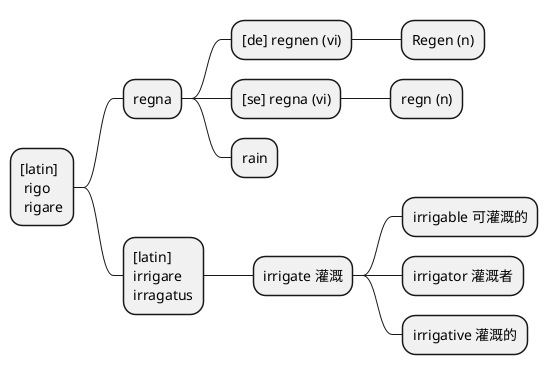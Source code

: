 @startmindmap
+ [latin] \n rigo \n rigare
++ regna
+++ [de] regnen (vi)
++++ Regen (n)
+++ [se] regna (vi)
++++ regn (n)
+++ rain
++ [latin]\nirrigare \nirragatus
+++ irrigate 灌溉
++++ irrigable 可灌溉的
++++ irrigator 灌溉者
++++ irrigative 灌溉的
@endmindmap
